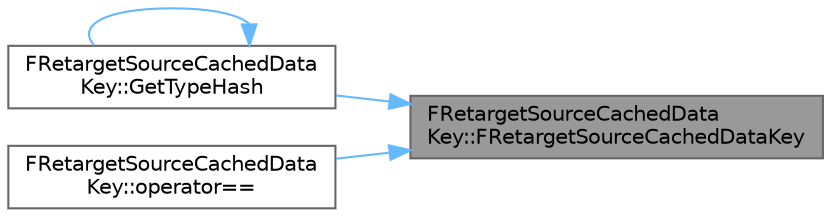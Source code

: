 digraph "FRetargetSourceCachedDataKey::FRetargetSourceCachedDataKey"
{
 // INTERACTIVE_SVG=YES
 // LATEX_PDF_SIZE
  bgcolor="transparent";
  edge [fontname=Helvetica,fontsize=10,labelfontname=Helvetica,labelfontsize=10];
  node [fontname=Helvetica,fontsize=10,shape=box,height=0.2,width=0.4];
  rankdir="RL";
  Node1 [id="Node000001",label="FRetargetSourceCachedData\lKey::FRetargetSourceCachedDataKey",height=0.2,width=0.4,color="gray40", fillcolor="grey60", style="filled", fontcolor="black",tooltip=" "];
  Node1 -> Node2 [id="edge1_Node000001_Node000002",dir="back",color="steelblue1",style="solid",tooltip=" "];
  Node2 [id="Node000002",label="FRetargetSourceCachedData\lKey::GetTypeHash",height=0.2,width=0.4,color="grey40", fillcolor="white", style="filled",URL="$d1/d77/structFRetargetSourceCachedDataKey.html#a17ff78c85eee07a060e45b56759e1bca",tooltip=" "];
  Node2 -> Node2 [id="edge2_Node000002_Node000002",dir="back",color="steelblue1",style="solid",tooltip=" "];
  Node1 -> Node3 [id="edge3_Node000001_Node000003",dir="back",color="steelblue1",style="solid",tooltip=" "];
  Node3 [id="Node000003",label="FRetargetSourceCachedData\lKey::operator==",height=0.2,width=0.4,color="grey40", fillcolor="white", style="filled",URL="$d1/d77/structFRetargetSourceCachedDataKey.html#a890c36b4d88f5ad0eaaaea99372b8937",tooltip=" "];
}

